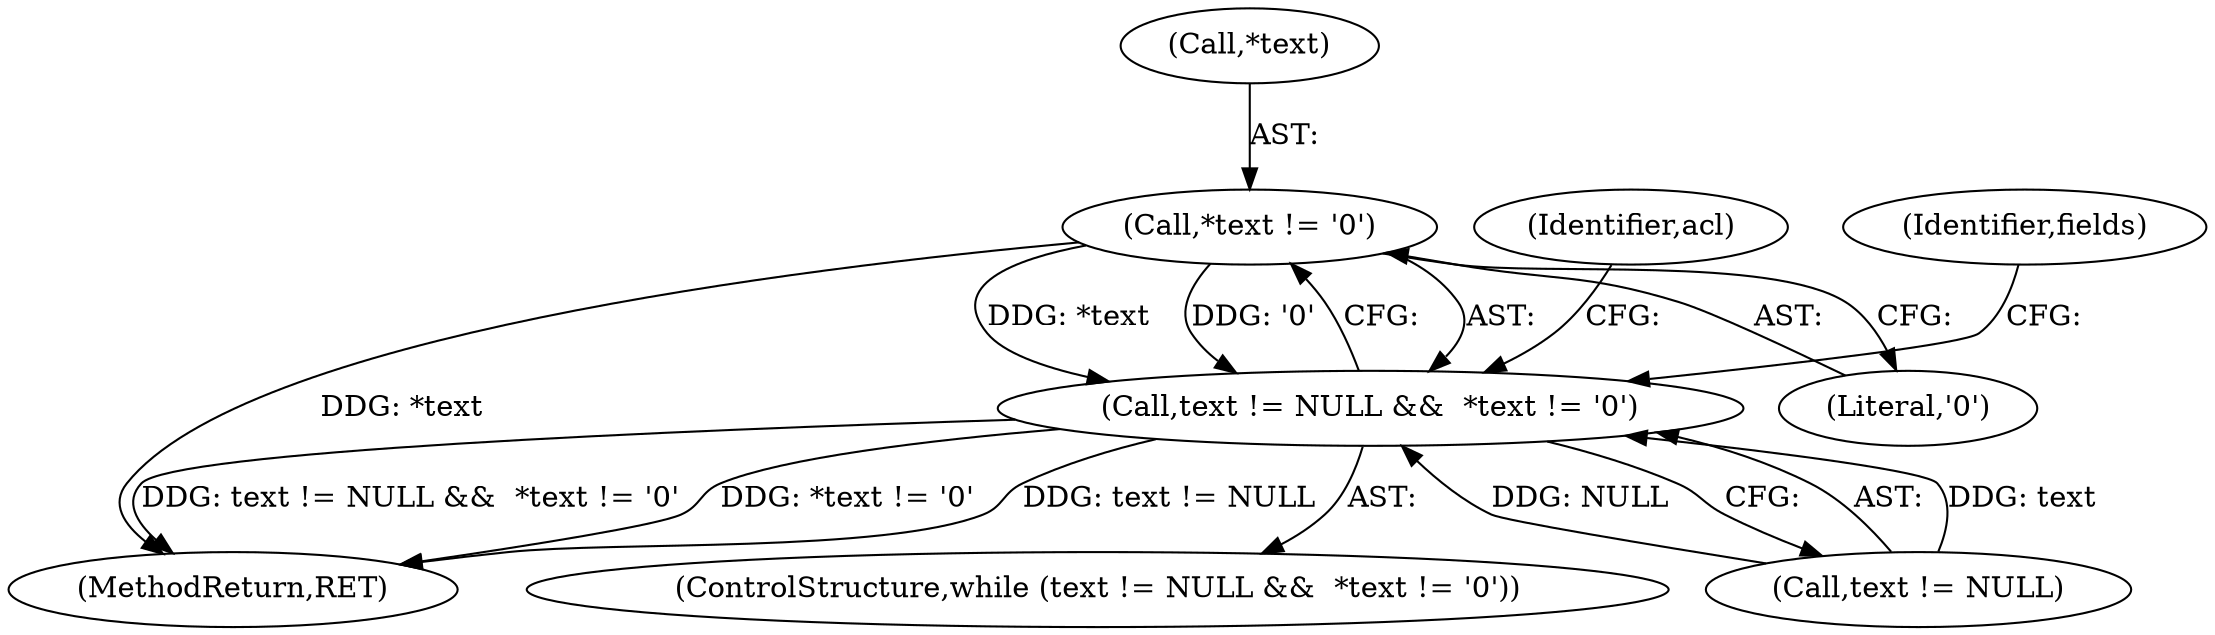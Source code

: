 digraph "0_libarchive_15bf44fd2c1ad0e3fd87048b3fcc90c4dcff1175@pointer" {
"1000174" [label="(Call,*text != '\0')"];
"1000170" [label="(Call,text != NULL &&  *text != '\0')"];
"1000175" [label="(Call,*text)"];
"1000174" [label="(Call,*text != '\0')"];
"1000169" [label="(ControlStructure,while (text != NULL &&  *text != '\0'))"];
"1001003" [label="(Identifier,acl)"];
"1001007" [label="(MethodReturn,RET)"];
"1000180" [label="(Identifier,fields)"];
"1000177" [label="(Literal,'\0')"];
"1000171" [label="(Call,text != NULL)"];
"1000170" [label="(Call,text != NULL &&  *text != '\0')"];
"1000174" -> "1000170"  [label="AST: "];
"1000174" -> "1000177"  [label="CFG: "];
"1000175" -> "1000174"  [label="AST: "];
"1000177" -> "1000174"  [label="AST: "];
"1000170" -> "1000174"  [label="CFG: "];
"1000174" -> "1001007"  [label="DDG: *text"];
"1000174" -> "1000170"  [label="DDG: *text"];
"1000174" -> "1000170"  [label="DDG: '\0'"];
"1000170" -> "1000169"  [label="AST: "];
"1000170" -> "1000171"  [label="CFG: "];
"1000171" -> "1000170"  [label="AST: "];
"1000180" -> "1000170"  [label="CFG: "];
"1001003" -> "1000170"  [label="CFG: "];
"1000170" -> "1001007"  [label="DDG: text != NULL"];
"1000170" -> "1001007"  [label="DDG: text != NULL &&  *text != '\0'"];
"1000170" -> "1001007"  [label="DDG: *text != '\0'"];
"1000171" -> "1000170"  [label="DDG: text"];
"1000171" -> "1000170"  [label="DDG: NULL"];
}
